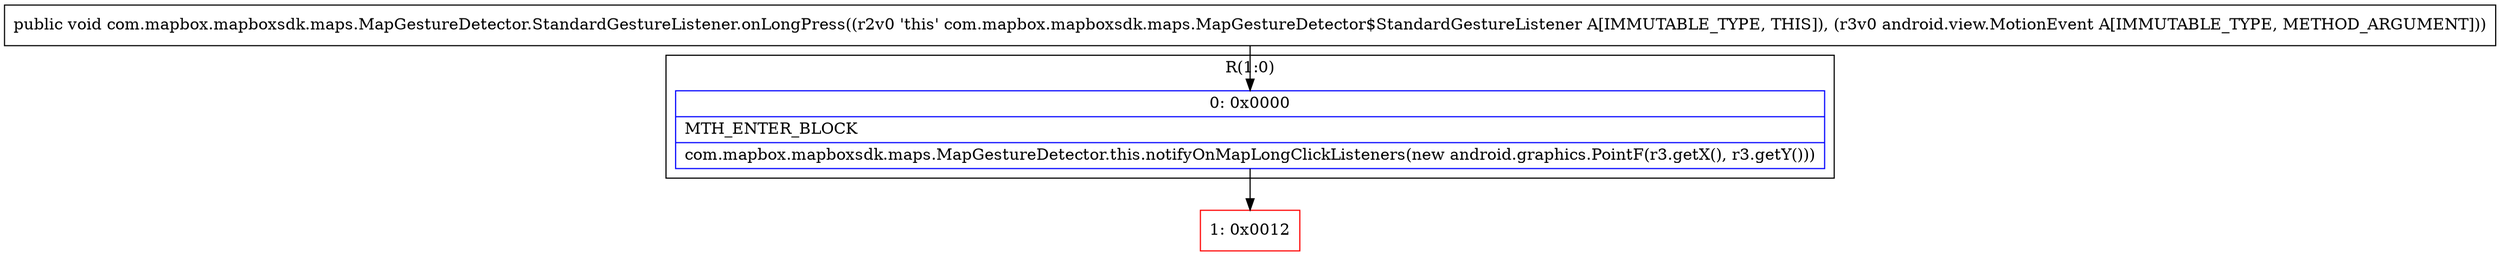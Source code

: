digraph "CFG forcom.mapbox.mapboxsdk.maps.MapGestureDetector.StandardGestureListener.onLongPress(Landroid\/view\/MotionEvent;)V" {
subgraph cluster_Region_1227311724 {
label = "R(1:0)";
node [shape=record,color=blue];
Node_0 [shape=record,label="{0\:\ 0x0000|MTH_ENTER_BLOCK\l|com.mapbox.mapboxsdk.maps.MapGestureDetector.this.notifyOnMapLongClickListeners(new android.graphics.PointF(r3.getX(), r3.getY()))\l}"];
}
Node_1 [shape=record,color=red,label="{1\:\ 0x0012}"];
MethodNode[shape=record,label="{public void com.mapbox.mapboxsdk.maps.MapGestureDetector.StandardGestureListener.onLongPress((r2v0 'this' com.mapbox.mapboxsdk.maps.MapGestureDetector$StandardGestureListener A[IMMUTABLE_TYPE, THIS]), (r3v0 android.view.MotionEvent A[IMMUTABLE_TYPE, METHOD_ARGUMENT])) }"];
MethodNode -> Node_0;
Node_0 -> Node_1;
}

